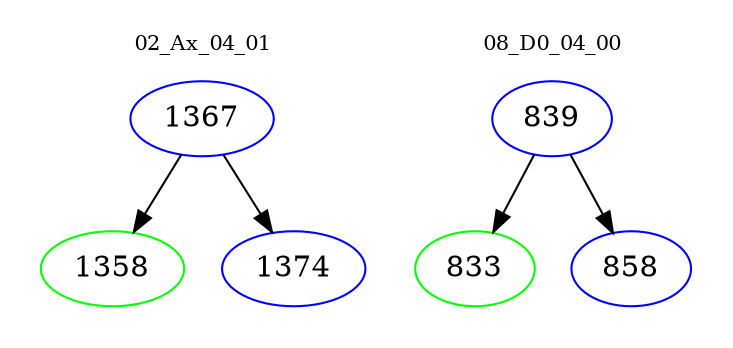 digraph{
subgraph cluster_0 {
color = white
label = "02_Ax_04_01";
fontsize=10;
T0_1367 [label="1367", color="blue"]
T0_1367 -> T0_1358 [color="black"]
T0_1358 [label="1358", color="green"]
T0_1367 -> T0_1374 [color="black"]
T0_1374 [label="1374", color="blue"]
}
subgraph cluster_1 {
color = white
label = "08_D0_04_00";
fontsize=10;
T1_839 [label="839", color="blue"]
T1_839 -> T1_833 [color="black"]
T1_833 [label="833", color="green"]
T1_839 -> T1_858 [color="black"]
T1_858 [label="858", color="blue"]
}
}
